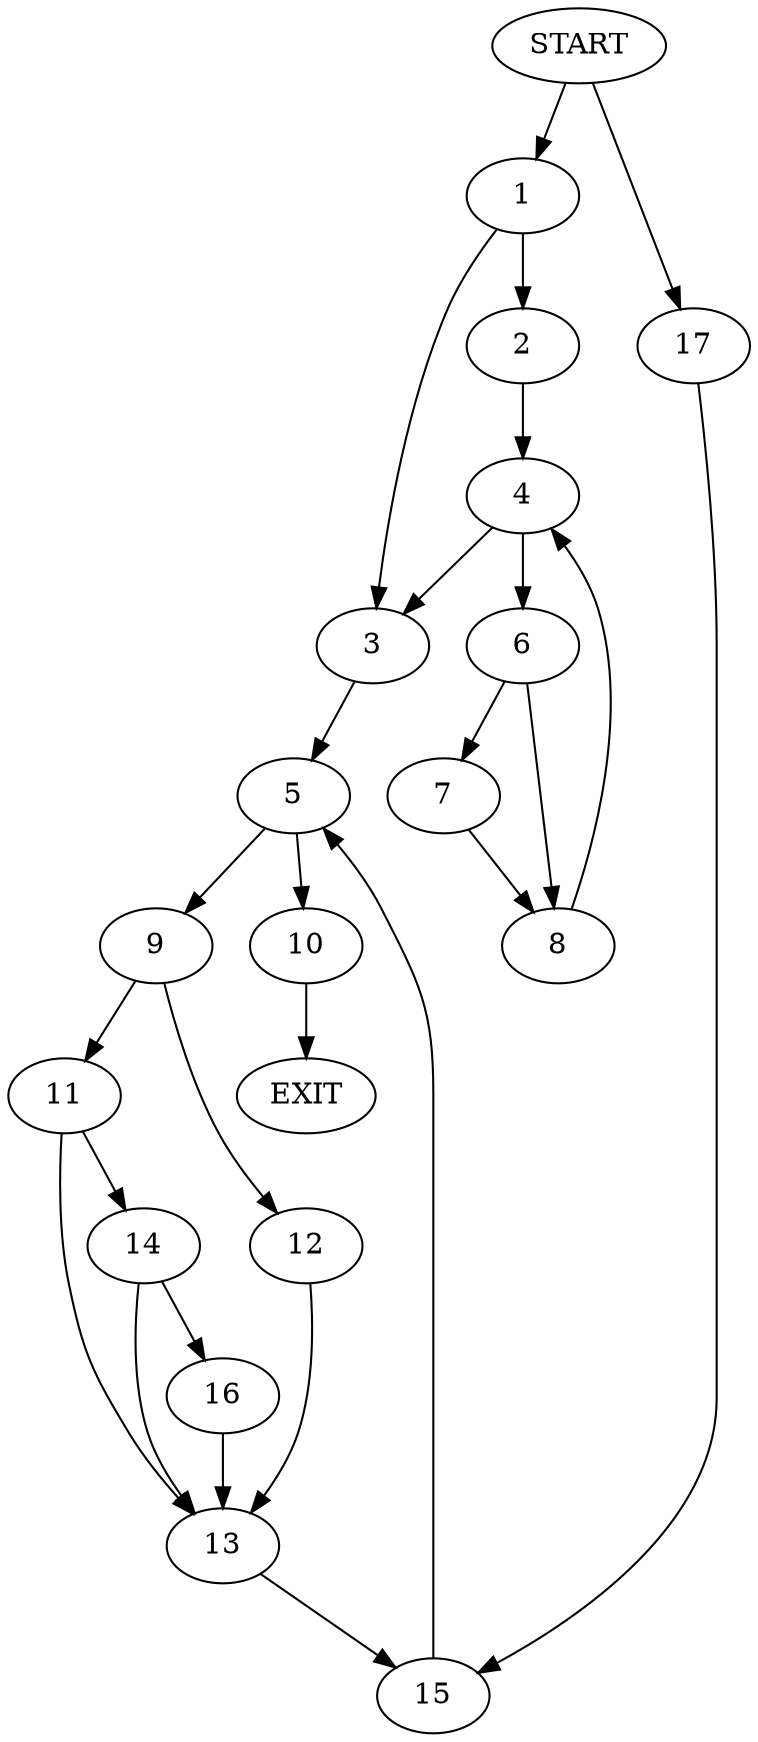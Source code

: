 digraph {
0 [label="START"]
18 [label="EXIT"]
0 -> 1
1 -> 2
1 -> 3
2 -> 4
3 -> 5
4 -> 6
4 -> 3
6 -> 7
6 -> 8
7 -> 8
8 -> 4
5 -> 9
5 -> 10
10 -> 18
9 -> 11
9 -> 12
11 -> 13
11 -> 14
12 -> 13
13 -> 15
14 -> 16
14 -> 13
16 -> 13
15 -> 5
0 -> 17
17 -> 15
}
